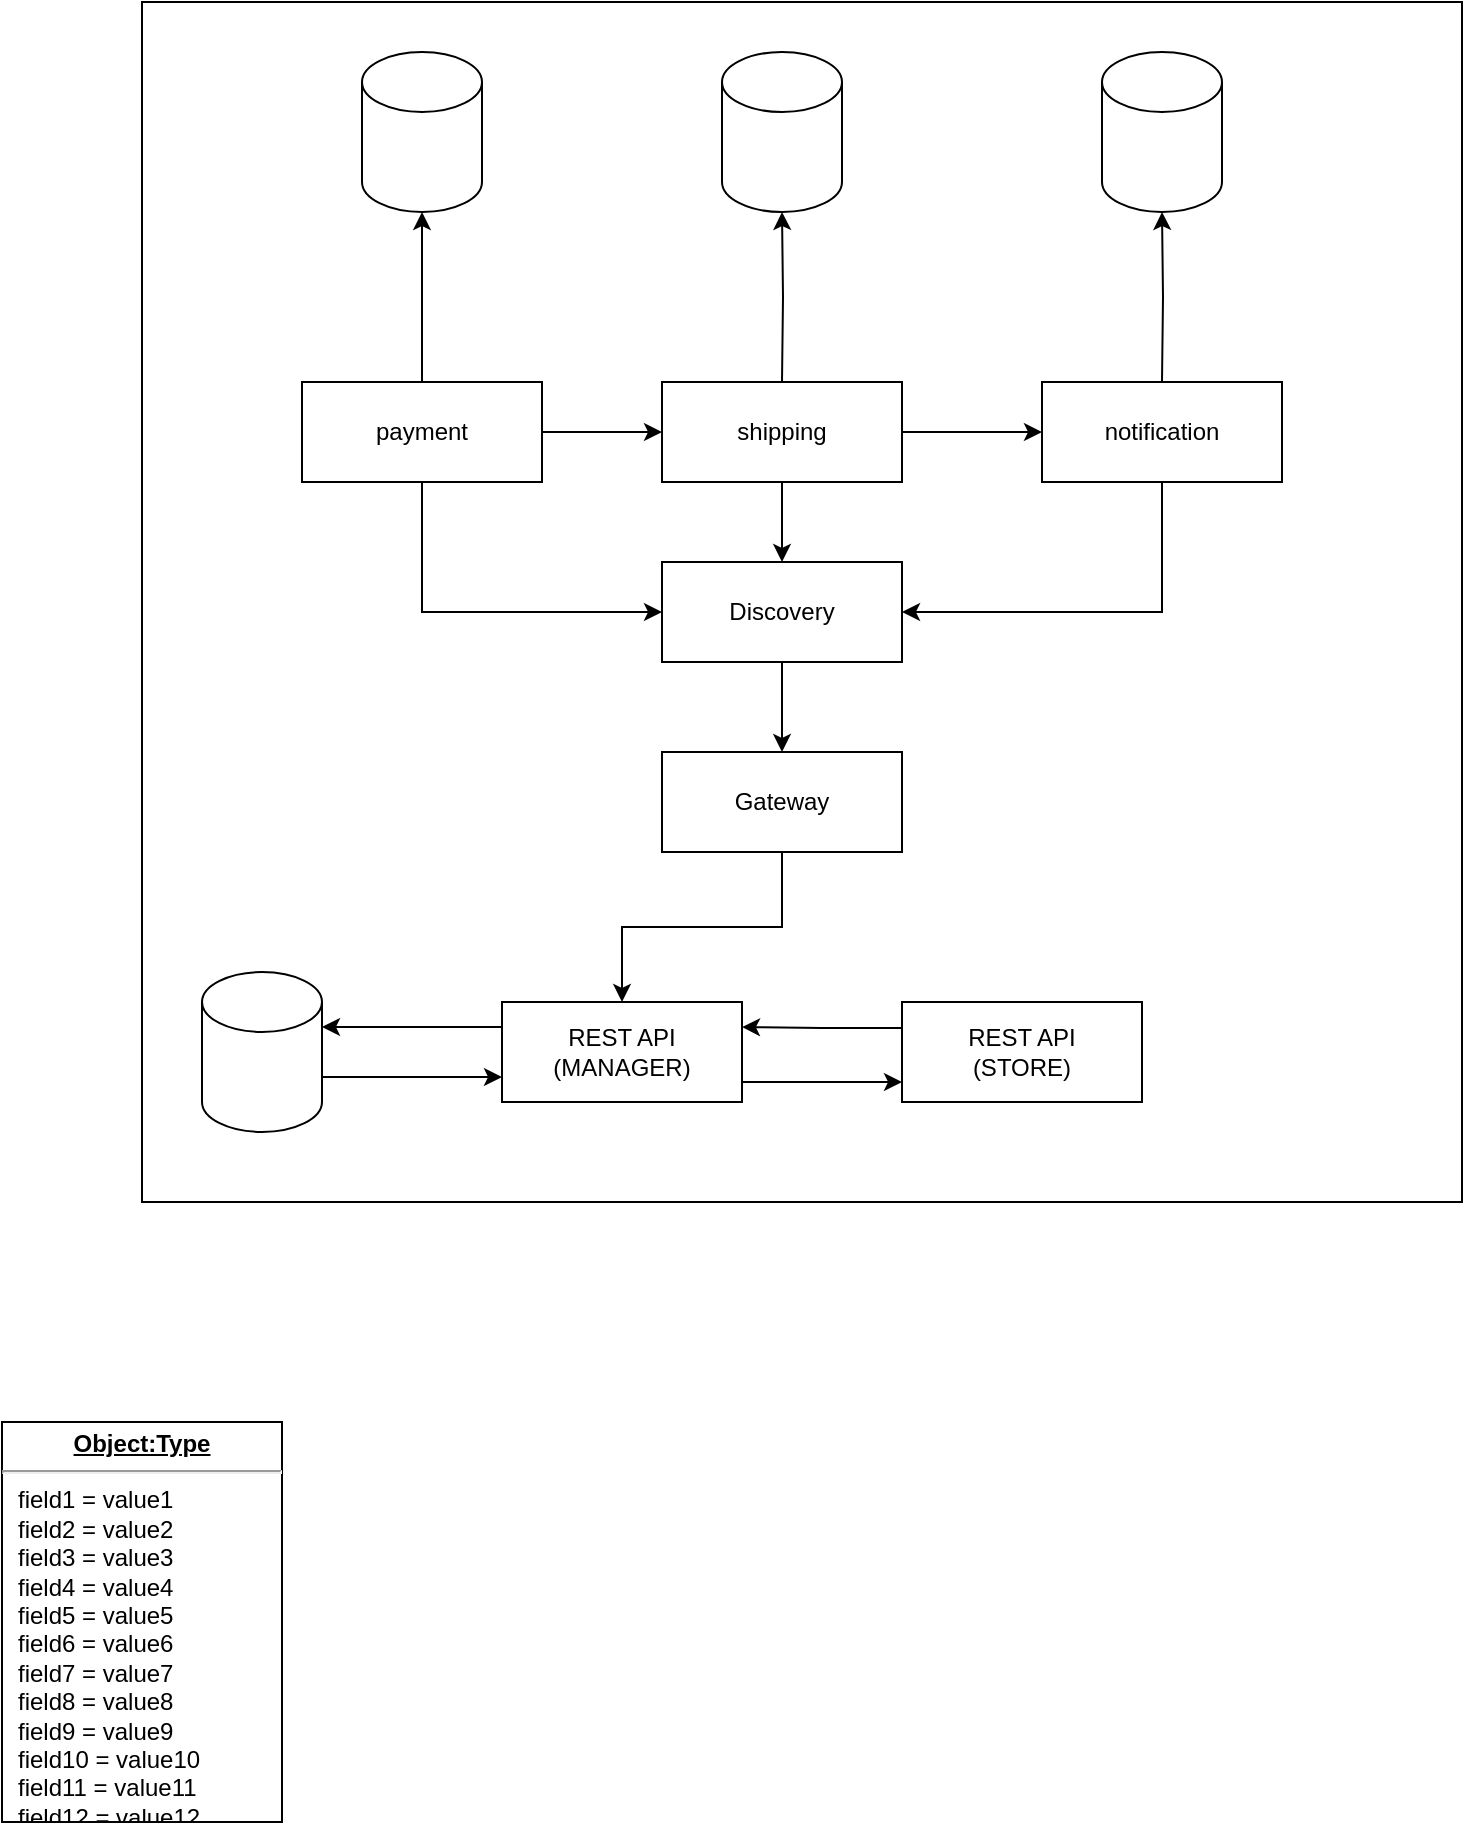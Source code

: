 <mxfile version="14.2.7" type="github">
  <diagram name="Page-1" id="a7904f86-f2b4-8e86-fa97-74104820619b">
    <mxGraphModel dx="1422" dy="1621" grid="1" gridSize="10" guides="1" tooltips="1" connect="1" arrows="1" fold="1" page="1" pageScale="1" pageWidth="1100" pageHeight="850" background="#ffffff" math="0" shadow="0">
      <root>
        <mxCell id="0" />
        <mxCell id="1" parent="0" />
        <mxCell id="24794b860abc3c2d-29" value="&lt;p style=&quot;margin: 0px ; margin-top: 4px ; text-align: center ; text-decoration: underline&quot;&gt;&lt;b&gt;Object:Type&lt;/b&gt;&lt;/p&gt;&lt;hr&gt;&lt;p style=&quot;margin: 0px ; margin-left: 8px&quot;&gt;field1 = value1&lt;br&gt;field2 = value2&lt;br&gt;field3 = value3&lt;/p&gt;&lt;p style=&quot;margin: 0px ; margin-left: 8px&quot;&gt;field4 = value4&lt;br&gt;&lt;/p&gt;&lt;p style=&quot;margin: 0px ; margin-left: 8px&quot;&gt;field5 = value5&lt;br&gt;&lt;/p&gt;&lt;p style=&quot;margin: 0px ; margin-left: 8px&quot;&gt;field6 = value6&lt;br&gt;&lt;/p&gt;&lt;p style=&quot;margin: 0px ; margin-left: 8px&quot;&gt;field7 = value7&lt;br&gt;&lt;/p&gt;&lt;p style=&quot;margin: 0px ; margin-left: 8px&quot;&gt;field8 = value8&lt;br&gt;&lt;/p&gt;&lt;p style=&quot;margin: 0px ; margin-left: 8px&quot;&gt;field9 = value9&lt;br&gt;&lt;/p&gt;&lt;p style=&quot;margin: 0px ; margin-left: 8px&quot;&gt;field10 = value10&lt;br&gt;&lt;/p&gt;&lt;p style=&quot;margin: 0px ; margin-left: 8px&quot;&gt;field11 = value11&lt;br&gt;&lt;/p&gt;&lt;p style=&quot;margin: 0px ; margin-left: 8px&quot;&gt;field12 = value12&lt;/p&gt;" style="verticalAlign=top;align=left;overflow=fill;fontSize=12;fontFamily=Helvetica;html=1;rounded=0;shadow=0;comic=0;labelBackgroundColor=none;strokeWidth=1" parent="1" vertex="1">
          <mxGeometry x="120" y="220" width="140" height="200" as="geometry" />
        </mxCell>
        <mxCell id="ZOv54P5JUt-0kfKtkWaR-3" value="" style="rounded=0;whiteSpace=wrap;html=1;" parent="1" vertex="1">
          <mxGeometry x="190" y="-490" width="660" height="600" as="geometry" />
        </mxCell>
        <mxCell id="ZOv54P5JUt-0kfKtkWaR-10" style="edgeStyle=orthogonalEdgeStyle;rounded=0;orthogonalLoop=1;jettySize=auto;html=1;entryX=0.5;entryY=1;entryDx=0;entryDy=0;entryPerimeter=0;" parent="1" source="ZOv54P5JUt-0kfKtkWaR-4" target="ZOv54P5JUt-0kfKtkWaR-9" edge="1">
          <mxGeometry relative="1" as="geometry" />
        </mxCell>
        <mxCell id="ZOv54P5JUt-0kfKtkWaR-19" style="edgeStyle=orthogonalEdgeStyle;rounded=0;orthogonalLoop=1;jettySize=auto;html=1;exitX=0.5;exitY=1;exitDx=0;exitDy=0;entryX=0;entryY=0.5;entryDx=0;entryDy=0;" parent="1" source="ZOv54P5JUt-0kfKtkWaR-4" target="ZOv54P5JUt-0kfKtkWaR-7" edge="1">
          <mxGeometry relative="1" as="geometry" />
        </mxCell>
        <mxCell id="ZOv54P5JUt-0kfKtkWaR-25" style="edgeStyle=orthogonalEdgeStyle;rounded=0;orthogonalLoop=1;jettySize=auto;html=1;exitX=1;exitY=0.5;exitDx=0;exitDy=0;entryX=0;entryY=0.5;entryDx=0;entryDy=0;" parent="1" source="ZOv54P5JUt-0kfKtkWaR-4" target="ZOv54P5JUt-0kfKtkWaR-5" edge="1">
          <mxGeometry relative="1" as="geometry" />
        </mxCell>
        <mxCell id="ZOv54P5JUt-0kfKtkWaR-4" value="payment" style="rounded=0;whiteSpace=wrap;html=1;" parent="1" vertex="1">
          <mxGeometry x="270" y="-300" width="120" height="50" as="geometry" />
        </mxCell>
        <mxCell id="ZOv54P5JUt-0kfKtkWaR-23" style="edgeStyle=orthogonalEdgeStyle;rounded=0;orthogonalLoop=1;jettySize=auto;html=1;exitX=0.5;exitY=1;exitDx=0;exitDy=0;entryX=0.5;entryY=0;entryDx=0;entryDy=0;" parent="1" source="ZOv54P5JUt-0kfKtkWaR-5" target="ZOv54P5JUt-0kfKtkWaR-7" edge="1">
          <mxGeometry relative="1" as="geometry" />
        </mxCell>
        <mxCell id="ZOv54P5JUt-0kfKtkWaR-26" style="edgeStyle=orthogonalEdgeStyle;rounded=0;orthogonalLoop=1;jettySize=auto;html=1;exitX=1;exitY=0.5;exitDx=0;exitDy=0;entryX=0;entryY=0.5;entryDx=0;entryDy=0;" parent="1" source="ZOv54P5JUt-0kfKtkWaR-5" target="ZOv54P5JUt-0kfKtkWaR-6" edge="1">
          <mxGeometry relative="1" as="geometry" />
        </mxCell>
        <mxCell id="ZOv54P5JUt-0kfKtkWaR-5" value="shipping" style="rounded=0;whiteSpace=wrap;html=1;" parent="1" vertex="1">
          <mxGeometry x="450" y="-300" width="120" height="50" as="geometry" />
        </mxCell>
        <mxCell id="ZOv54P5JUt-0kfKtkWaR-29" style="edgeStyle=orthogonalEdgeStyle;rounded=0;orthogonalLoop=1;jettySize=auto;html=1;exitX=0.5;exitY=1;exitDx=0;exitDy=0;entryX=1;entryY=0.5;entryDx=0;entryDy=0;" parent="1" source="ZOv54P5JUt-0kfKtkWaR-6" target="ZOv54P5JUt-0kfKtkWaR-7" edge="1">
          <mxGeometry relative="1" as="geometry" />
        </mxCell>
        <mxCell id="ZOv54P5JUt-0kfKtkWaR-6" value="notification" style="rounded=0;whiteSpace=wrap;html=1;" parent="1" vertex="1">
          <mxGeometry x="640" y="-300" width="120" height="50" as="geometry" />
        </mxCell>
        <mxCell id="ZOv54P5JUt-0kfKtkWaR-30" style="edgeStyle=orthogonalEdgeStyle;rounded=0;orthogonalLoop=1;jettySize=auto;html=1;exitX=0.5;exitY=1;exitDx=0;exitDy=0;entryX=0.5;entryY=0;entryDx=0;entryDy=0;" parent="1" source="ZOv54P5JUt-0kfKtkWaR-7" target="ZOv54P5JUt-0kfKtkWaR-8" edge="1">
          <mxGeometry relative="1" as="geometry" />
        </mxCell>
        <mxCell id="ZOv54P5JUt-0kfKtkWaR-7" value="Discovery" style="rounded=0;whiteSpace=wrap;html=1;" parent="1" vertex="1">
          <mxGeometry x="450" y="-210" width="120" height="50" as="geometry" />
        </mxCell>
        <mxCell id="ZOv54P5JUt-0kfKtkWaR-38" style="edgeStyle=orthogonalEdgeStyle;rounded=0;orthogonalLoop=1;jettySize=auto;html=1;exitX=0.5;exitY=1;exitDx=0;exitDy=0;" parent="1" source="ZOv54P5JUt-0kfKtkWaR-8" target="ZOv54P5JUt-0kfKtkWaR-32" edge="1">
          <mxGeometry relative="1" as="geometry" />
        </mxCell>
        <mxCell id="ZOv54P5JUt-0kfKtkWaR-8" value="Gateway" style="rounded=0;whiteSpace=wrap;html=1;" parent="1" vertex="1">
          <mxGeometry x="450" y="-115" width="120" height="50" as="geometry" />
        </mxCell>
        <mxCell id="ZOv54P5JUt-0kfKtkWaR-9" value="" style="shape=cylinder3;whiteSpace=wrap;html=1;boundedLbl=1;backgroundOutline=1;size=15;" parent="1" vertex="1">
          <mxGeometry x="300" y="-465" width="60" height="80" as="geometry" />
        </mxCell>
        <mxCell id="ZOv54P5JUt-0kfKtkWaR-11" style="edgeStyle=orthogonalEdgeStyle;rounded=0;orthogonalLoop=1;jettySize=auto;html=1;entryX=0.5;entryY=1;entryDx=0;entryDy=0;entryPerimeter=0;" parent="1" target="ZOv54P5JUt-0kfKtkWaR-12" edge="1">
          <mxGeometry relative="1" as="geometry">
            <mxPoint x="700" y="-300" as="sourcePoint" />
          </mxGeometry>
        </mxCell>
        <mxCell id="ZOv54P5JUt-0kfKtkWaR-12" value="" style="shape=cylinder3;whiteSpace=wrap;html=1;boundedLbl=1;backgroundOutline=1;size=15;" parent="1" vertex="1">
          <mxGeometry x="670" y="-465" width="60" height="80" as="geometry" />
        </mxCell>
        <mxCell id="ZOv54P5JUt-0kfKtkWaR-13" style="edgeStyle=orthogonalEdgeStyle;rounded=0;orthogonalLoop=1;jettySize=auto;html=1;entryX=0.5;entryY=1;entryDx=0;entryDy=0;entryPerimeter=0;" parent="1" target="ZOv54P5JUt-0kfKtkWaR-14" edge="1">
          <mxGeometry relative="1" as="geometry">
            <mxPoint x="510" y="-300" as="sourcePoint" />
          </mxGeometry>
        </mxCell>
        <mxCell id="ZOv54P5JUt-0kfKtkWaR-14" value="" style="shape=cylinder3;whiteSpace=wrap;html=1;boundedLbl=1;backgroundOutline=1;size=15;" parent="1" vertex="1">
          <mxGeometry x="480" y="-465" width="60" height="80" as="geometry" />
        </mxCell>
        <mxCell id="ZOv54P5JUt-0kfKtkWaR-34" value="" style="edgeStyle=orthogonalEdgeStyle;rounded=0;orthogonalLoop=1;jettySize=auto;html=1;" parent="1" source="ZOv54P5JUt-0kfKtkWaR-32" edge="1">
          <mxGeometry relative="1" as="geometry">
            <mxPoint x="570" y="50" as="targetPoint" />
            <Array as="points">
              <mxPoint x="520" y="50" />
              <mxPoint x="520" y="50" />
            </Array>
          </mxGeometry>
        </mxCell>
        <mxCell id="ZOv54P5JUt-0kfKtkWaR-40" style="edgeStyle=orthogonalEdgeStyle;rounded=0;orthogonalLoop=1;jettySize=auto;html=1;exitX=0;exitY=0.25;exitDx=0;exitDy=0;entryX=1;entryY=0;entryDx=0;entryDy=27.5;entryPerimeter=0;" parent="1" source="ZOv54P5JUt-0kfKtkWaR-32" target="ZOv54P5JUt-0kfKtkWaR-39" edge="1">
          <mxGeometry relative="1" as="geometry" />
        </mxCell>
        <mxCell id="ZOv54P5JUt-0kfKtkWaR-32" value="REST API&lt;br&gt;(MANAGER)" style="rounded=0;whiteSpace=wrap;html=1;" parent="1" vertex="1">
          <mxGeometry x="370" y="10" width="120" height="50" as="geometry" />
        </mxCell>
        <mxCell id="ZOv54P5JUt-0kfKtkWaR-36" style="edgeStyle=orthogonalEdgeStyle;rounded=0;orthogonalLoop=1;jettySize=auto;html=1;exitX=0;exitY=0.25;exitDx=0;exitDy=0;entryX=1;entryY=0.25;entryDx=0;entryDy=0;" parent="1" target="ZOv54P5JUt-0kfKtkWaR-32" edge="1">
          <mxGeometry relative="1" as="geometry">
            <mxPoint x="570" y="20" as="sourcePoint" />
            <Array as="points">
              <mxPoint x="570" y="23" />
              <mxPoint x="530" y="23" />
            </Array>
          </mxGeometry>
        </mxCell>
        <mxCell id="ZOv54P5JUt-0kfKtkWaR-37" value="REST API&lt;br&gt;(STORE)" style="rounded=0;whiteSpace=wrap;html=1;" parent="1" vertex="1">
          <mxGeometry x="570" y="10" width="120" height="50" as="geometry" />
        </mxCell>
        <mxCell id="ZOv54P5JUt-0kfKtkWaR-41" style="edgeStyle=orthogonalEdgeStyle;rounded=0;orthogonalLoop=1;jettySize=auto;html=1;exitX=1;exitY=0;exitDx=0;exitDy=52.5;exitPerimeter=0;entryX=0;entryY=0.75;entryDx=0;entryDy=0;" parent="1" source="ZOv54P5JUt-0kfKtkWaR-39" target="ZOv54P5JUt-0kfKtkWaR-32" edge="1">
          <mxGeometry relative="1" as="geometry" />
        </mxCell>
        <mxCell id="ZOv54P5JUt-0kfKtkWaR-39" value="" style="shape=cylinder3;whiteSpace=wrap;html=1;boundedLbl=1;backgroundOutline=1;size=15;" parent="1" vertex="1">
          <mxGeometry x="220" y="-5" width="60" height="80" as="geometry" />
        </mxCell>
      </root>
    </mxGraphModel>
  </diagram>
</mxfile>
